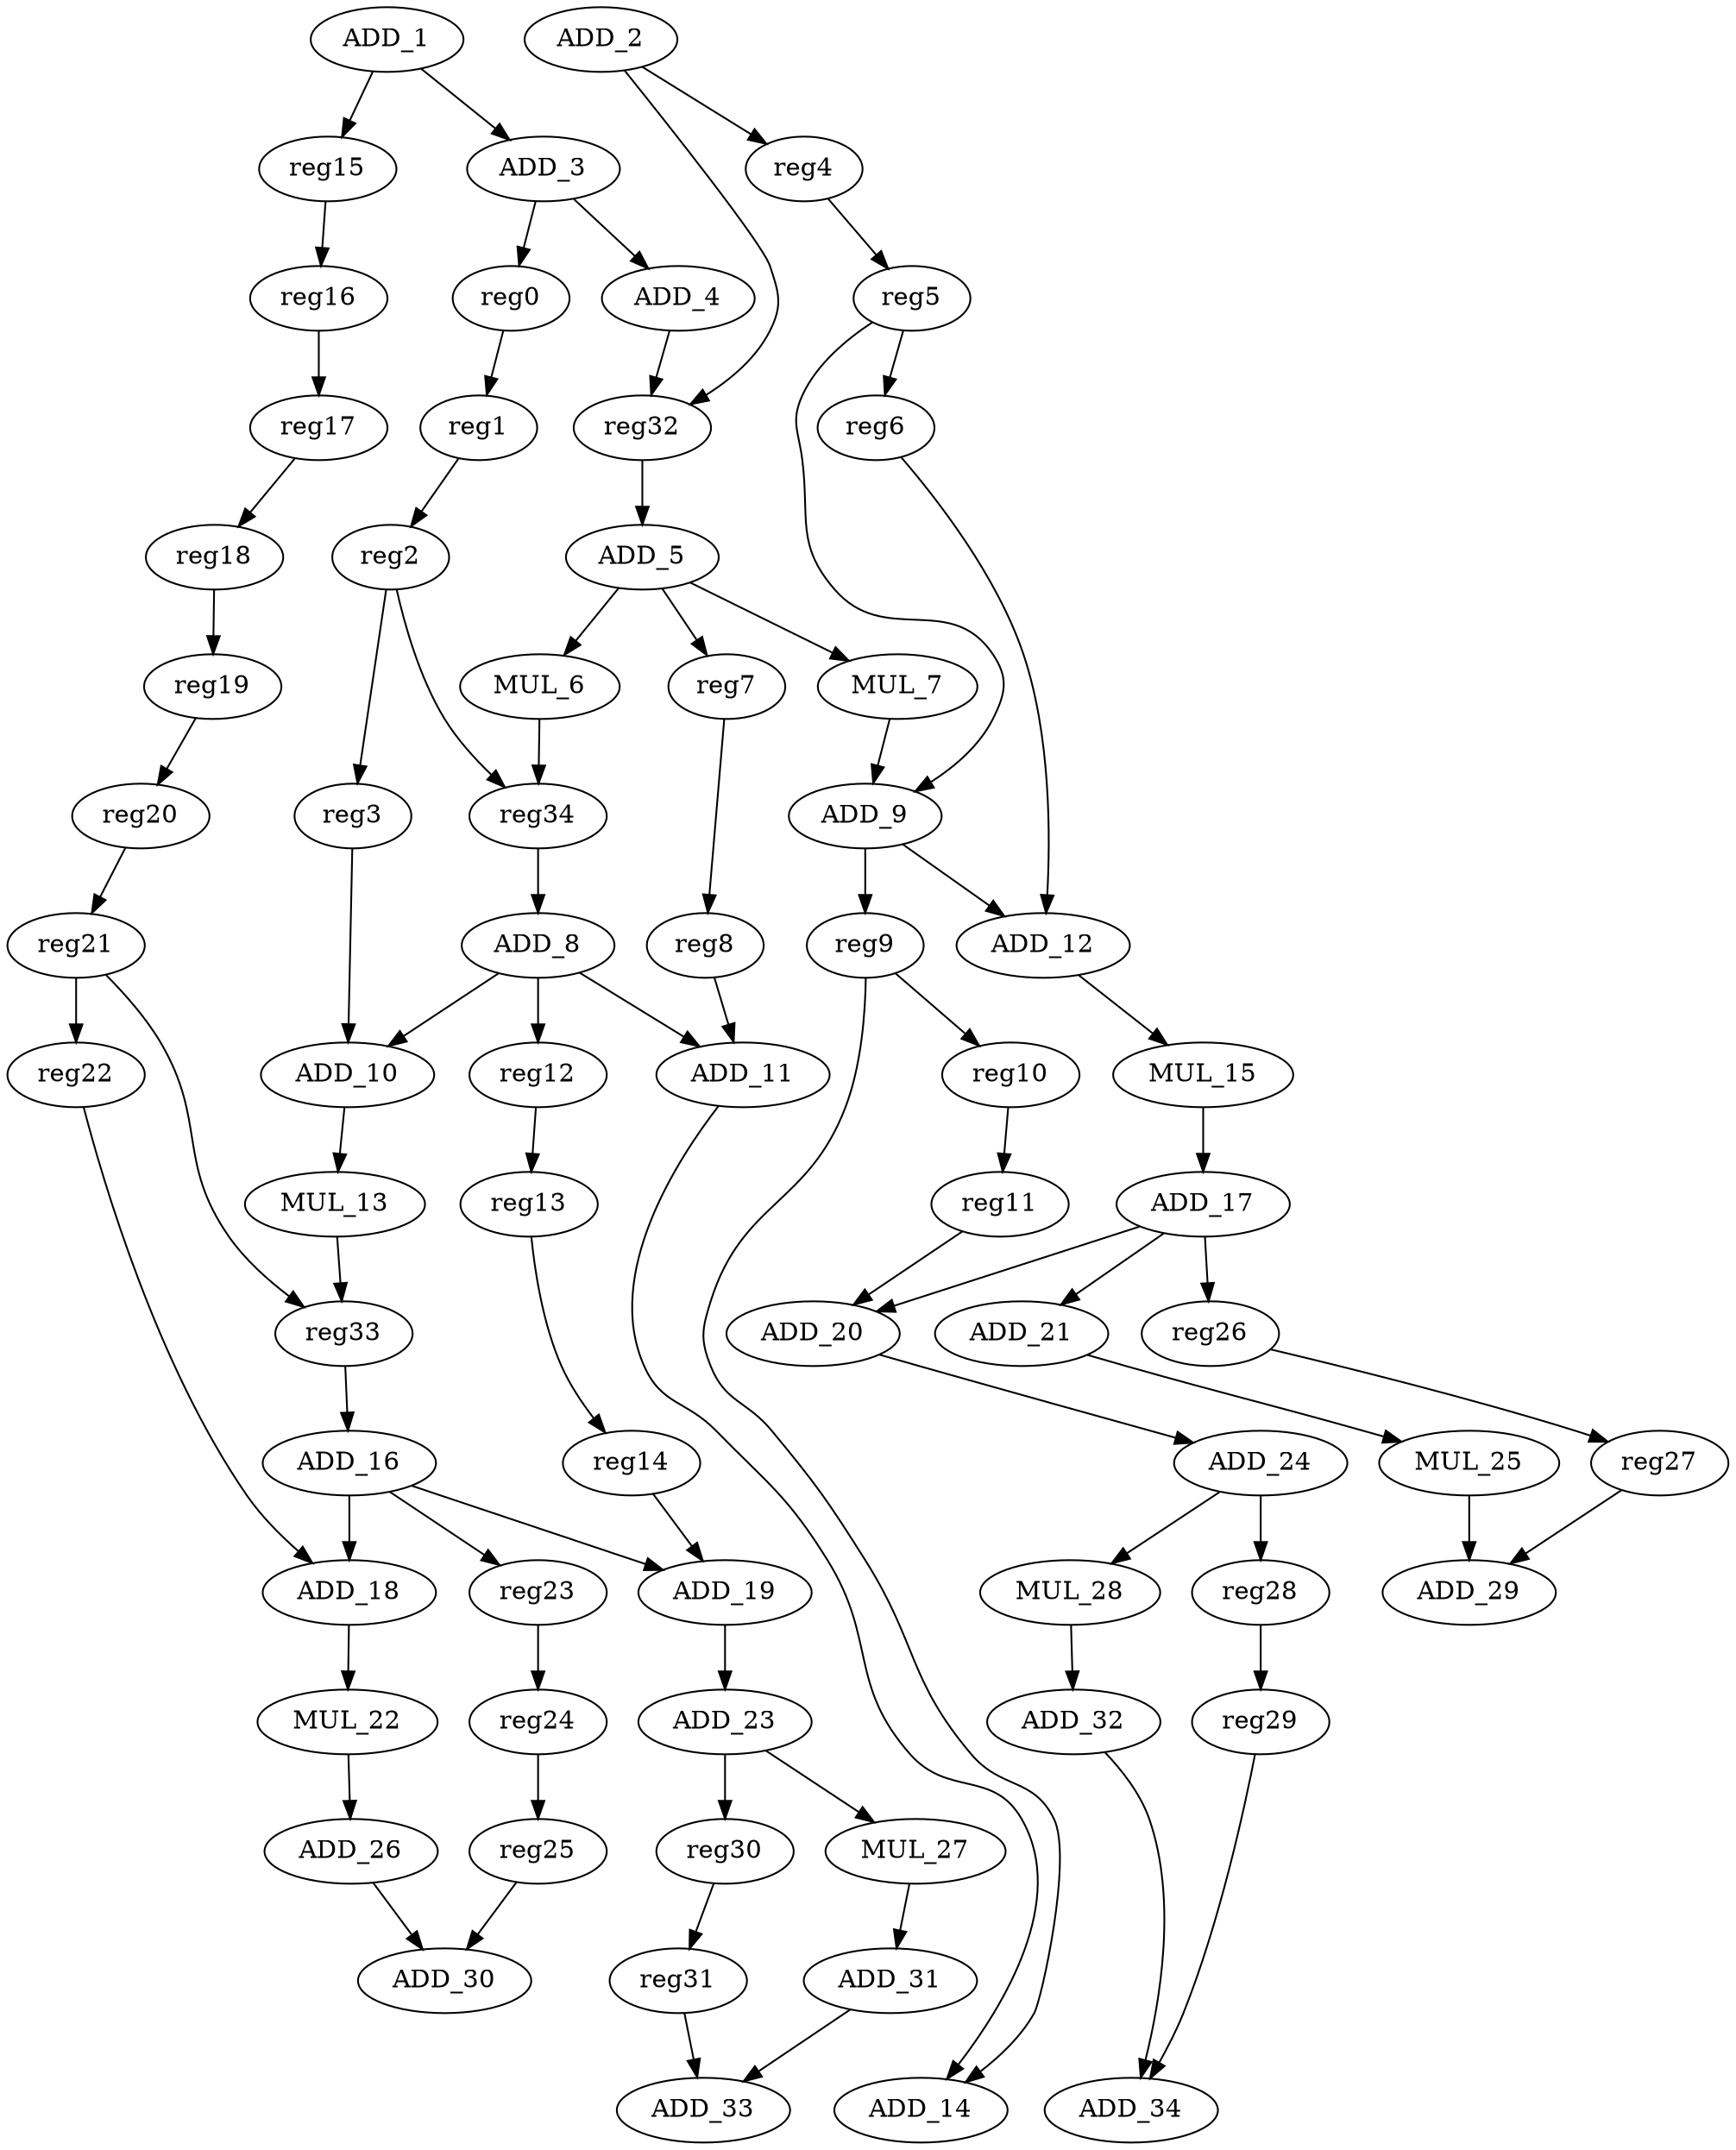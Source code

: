 digraph G {
    ADD_1;
    ADD_3;
    reg15;
    ADD_2;
    reg32;
    reg4;
    ADD_4;
    reg0;
    ADD_5;
    MUL_6;
    MUL_7;
    reg7;
    reg34;
    ADD_9;
    ADD_8;
    ADD_10;
    ADD_11;
    reg12;
    ADD_12;
    reg9;
    MUL_13;
    ADD_14;
    MUL_15;
    reg33;
    ADD_17;
    ADD_16;
    ADD_18;
    ADD_19;
    reg23;
    ADD_20;
    ADD_21;
    reg26;
    MUL_22;
    ADD_23;
    ADD_24;
    MUL_25;
    ADD_26;
    MUL_27;
    reg30;
    MUL_28;
    reg28;
    ADD_29;
    ADD_30;
    ADD_31;
    ADD_32;
    ADD_33;
    ADD_34;
    reg16;
    reg17;
    reg18;
    reg19;
    reg20;
    reg21;
    reg22;
    reg5;
    reg6;
    reg1;
    reg2;
    reg3;
    reg8;
    reg13;
    reg14;
    reg10;
    reg11;
    reg24;
    reg25;
    reg27;
    reg31;
    reg29;
    ADD_1 -> ADD_3 [weight=0];
    ADD_1 -> reg15 [weight=0];
    ADD_3 -> ADD_4 [weight=0];
    ADD_3 -> reg0 [weight=0];
    reg15 -> reg16 [weight=0];
    ADD_2 -> reg32 [weight=0];
    ADD_2 -> reg4 [weight=0];
    reg32 -> ADD_5 [weight=1];
    reg4 -> reg5 [weight=0];
    ADD_4 -> reg32 [weight=0];
    reg0 -> reg1 [weight=0];
    ADD_5 -> MUL_6 [weight=0];
    ADD_5 -> MUL_7 [weight=0];
    ADD_5 -> reg7 [weight=0];
    MUL_6 -> reg34 [weight=0];
    MUL_7 -> ADD_9 [weight=0];
    reg7 -> reg8 [weight=0];
    reg34 -> ADD_8 [weight=2];
    ADD_9 -> ADD_12 [weight=1];
    ADD_9 -> reg9 [weight=4];
    ADD_8 -> ADD_10 [weight=0];
    ADD_8 -> ADD_11 [weight=0];
    ADD_8 -> reg12 [weight=2];
    ADD_10 -> MUL_13 [weight=0];
    ADD_11 -> ADD_14 [weight=0];
    reg12 -> reg13 [weight=0];
    ADD_12 -> MUL_15 [weight=0];
    reg9 -> ADD_14 [weight=0];
    reg9 -> reg10 [weight=0];
    MUL_13 -> reg33 [weight=0];
    MUL_15 -> ADD_17 [weight=4];
    reg33 -> ADD_16 [weight=0];
    ADD_17 -> ADD_20 [weight=0];
    ADD_17 -> ADD_21 [weight=0];
    ADD_17 -> reg26 [weight=0];
    ADD_16 -> ADD_18 [weight=2];
    ADD_16 -> ADD_19 [weight=0];
    ADD_16 -> reg23 [weight=0];
    ADD_18 -> MUL_22 [weight=0];
    ADD_19 -> ADD_23 [weight=0];
    reg23 -> reg24 [weight=1];
    ADD_20 -> ADD_24 [weight=0];
    ADD_21 -> MUL_25 [weight=0];
    reg26 -> reg27 [weight=0];
    MUL_22 -> ADD_26 [weight=0];
    ADD_23 -> MUL_27 [weight=0];
    ADD_23 -> reg30 [weight=2];
    ADD_24 -> MUL_28 [weight=0];
    ADD_24 -> reg28 [weight=1];
    MUL_25 -> ADD_29 [weight=2];
    ADD_26 -> ADD_30 [weight=0];
    MUL_27 -> ADD_31 [weight=0];
    reg30 -> reg31 [weight=0];
    MUL_28 -> ADD_32 [weight=0];
    reg28 -> reg29 [weight=0];
    ADD_31 -> ADD_33 [weight=0];
    ADD_32 -> ADD_34 [weight=0];
    reg16 -> reg17 [weight=0];
    reg17 -> reg18 [weight=0];
    reg18 -> reg19 [weight=0];
    reg19 -> reg20 [weight=0];
    reg20 -> reg21 [weight=0];
    reg21 -> reg33 [weight=0];
    reg21 -> reg22 [weight=2];
    reg22 -> ADD_18 [weight=0];
    reg5 -> ADD_9 [weight=0];
    reg5 -> reg6 [weight=0];
    reg6 -> ADD_12 [weight=0];
    reg1 -> reg2 [weight=0];
    reg2 -> reg34 [weight=0];
    reg2 -> reg3 [weight=0];
    reg3 -> ADD_10 [weight=0];
    reg8 -> ADD_11 [weight=0];
    reg13 -> reg14 [weight=0];
    reg14 -> ADD_19 [weight=0];
    reg10 -> reg11 [weight=0];
    reg11 -> ADD_20 [weight=0];
    reg24 -> reg25 [weight=0];
    reg25 -> ADD_30 [weight=0];
    reg27 -> ADD_29 [weight=0];
    reg31 -> ADD_33 [weight=0];
    reg29 -> ADD_34 [weight=0];
}
